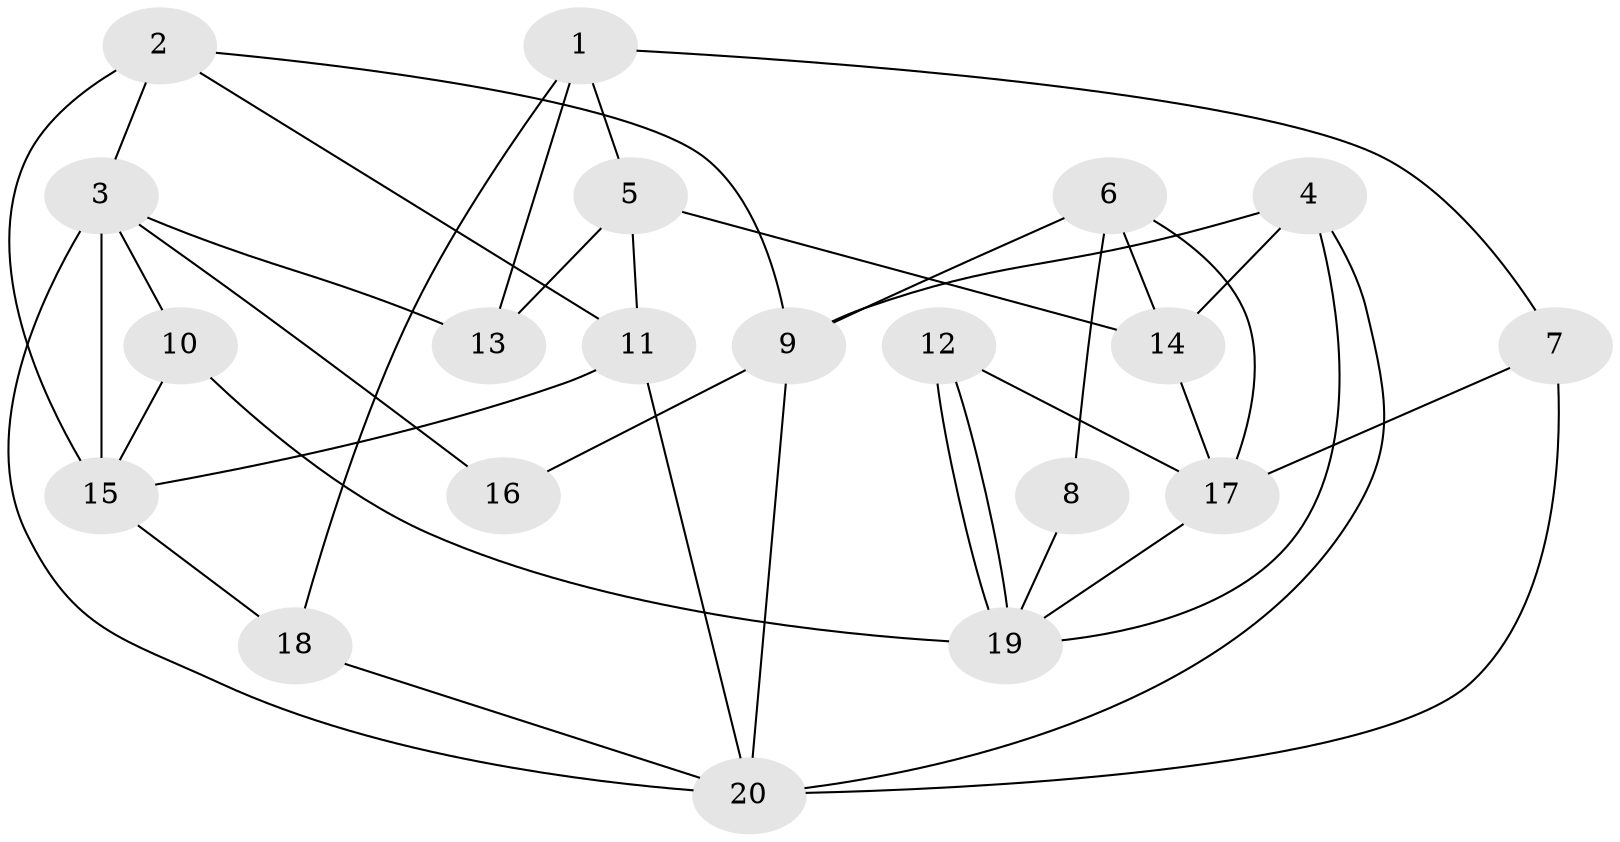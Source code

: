 // Generated by graph-tools (version 1.1) at 2025/46/02/15/25 05:46:28]
// undirected, 20 vertices, 40 edges
graph export_dot {
graph [start="1"]
  node [color=gray90,style=filled];
  1;
  2;
  3;
  4;
  5;
  6;
  7;
  8;
  9;
  10;
  11;
  12;
  13;
  14;
  15;
  16;
  17;
  18;
  19;
  20;
  1 -- 7;
  1 -- 13;
  1 -- 5;
  1 -- 18;
  2 -- 9;
  2 -- 11;
  2 -- 3;
  2 -- 15;
  3 -- 10;
  3 -- 13;
  3 -- 15;
  3 -- 16;
  3 -- 20;
  4 -- 20;
  4 -- 14;
  4 -- 9;
  4 -- 19;
  5 -- 11;
  5 -- 13;
  5 -- 14;
  6 -- 14;
  6 -- 9;
  6 -- 8;
  6 -- 17;
  7 -- 20;
  7 -- 17;
  8 -- 19;
  9 -- 20;
  9 -- 16;
  10 -- 19;
  10 -- 15;
  11 -- 20;
  11 -- 15;
  12 -- 19;
  12 -- 19;
  12 -- 17;
  14 -- 17;
  15 -- 18;
  17 -- 19;
  18 -- 20;
}
